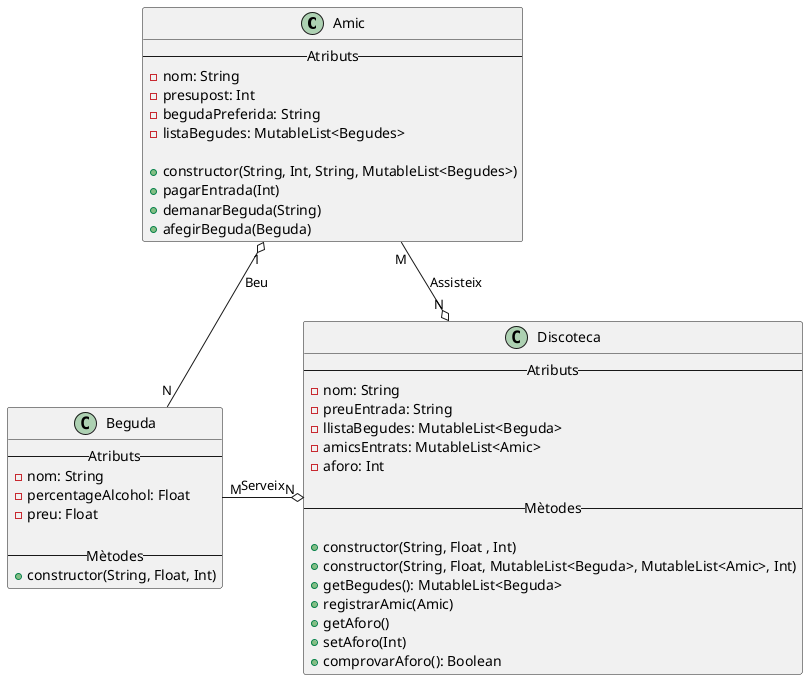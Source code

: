 @startuml

 class Amic {
    -- Atributs --
         - nom: String
         - presupost: Int
         - begudaPreferida: String
         - listaBegudes: MutableList<Begudes>

     + constructor(String, Int, String, MutableList<Begudes>)
     + pagarEntrada(Int)
     + demanarBeguda(String)
     + afegirBeguda(Beguda)
 }

 class Beguda {
    -- Atributs --
        - nom: String
        - percentageAlcohol: Float
        - preu: Float

    -- Mètodes --
        + constructor(String, Float, Int)
 }

 class Discoteca {
    -- Atributs --
        - nom: String
        - preuEntrada: String
        - llistaBegudes: MutableList<Beguda>
        - amicsEntrats: MutableList<Amic>
        - aforo: Int

    -- Mètodes --

     + constructor(String, Float , Int)
     + constructor(String, Float, MutableList<Beguda>, MutableList<Amic>, Int)
     + getBegudes(): MutableList<Beguda>
     + registrarAmic(Amic)
     + getAforo()
     + setAforo(Int)
     + comprovarAforo(): Boolean
 }

 Amic "1" o-- "N" Beguda: Beu
 Discoteca "N" o-up- "M" Amic : Assisteix
 Discoteca "N" o-left- "M" Beguda: Serveix

 @enduml